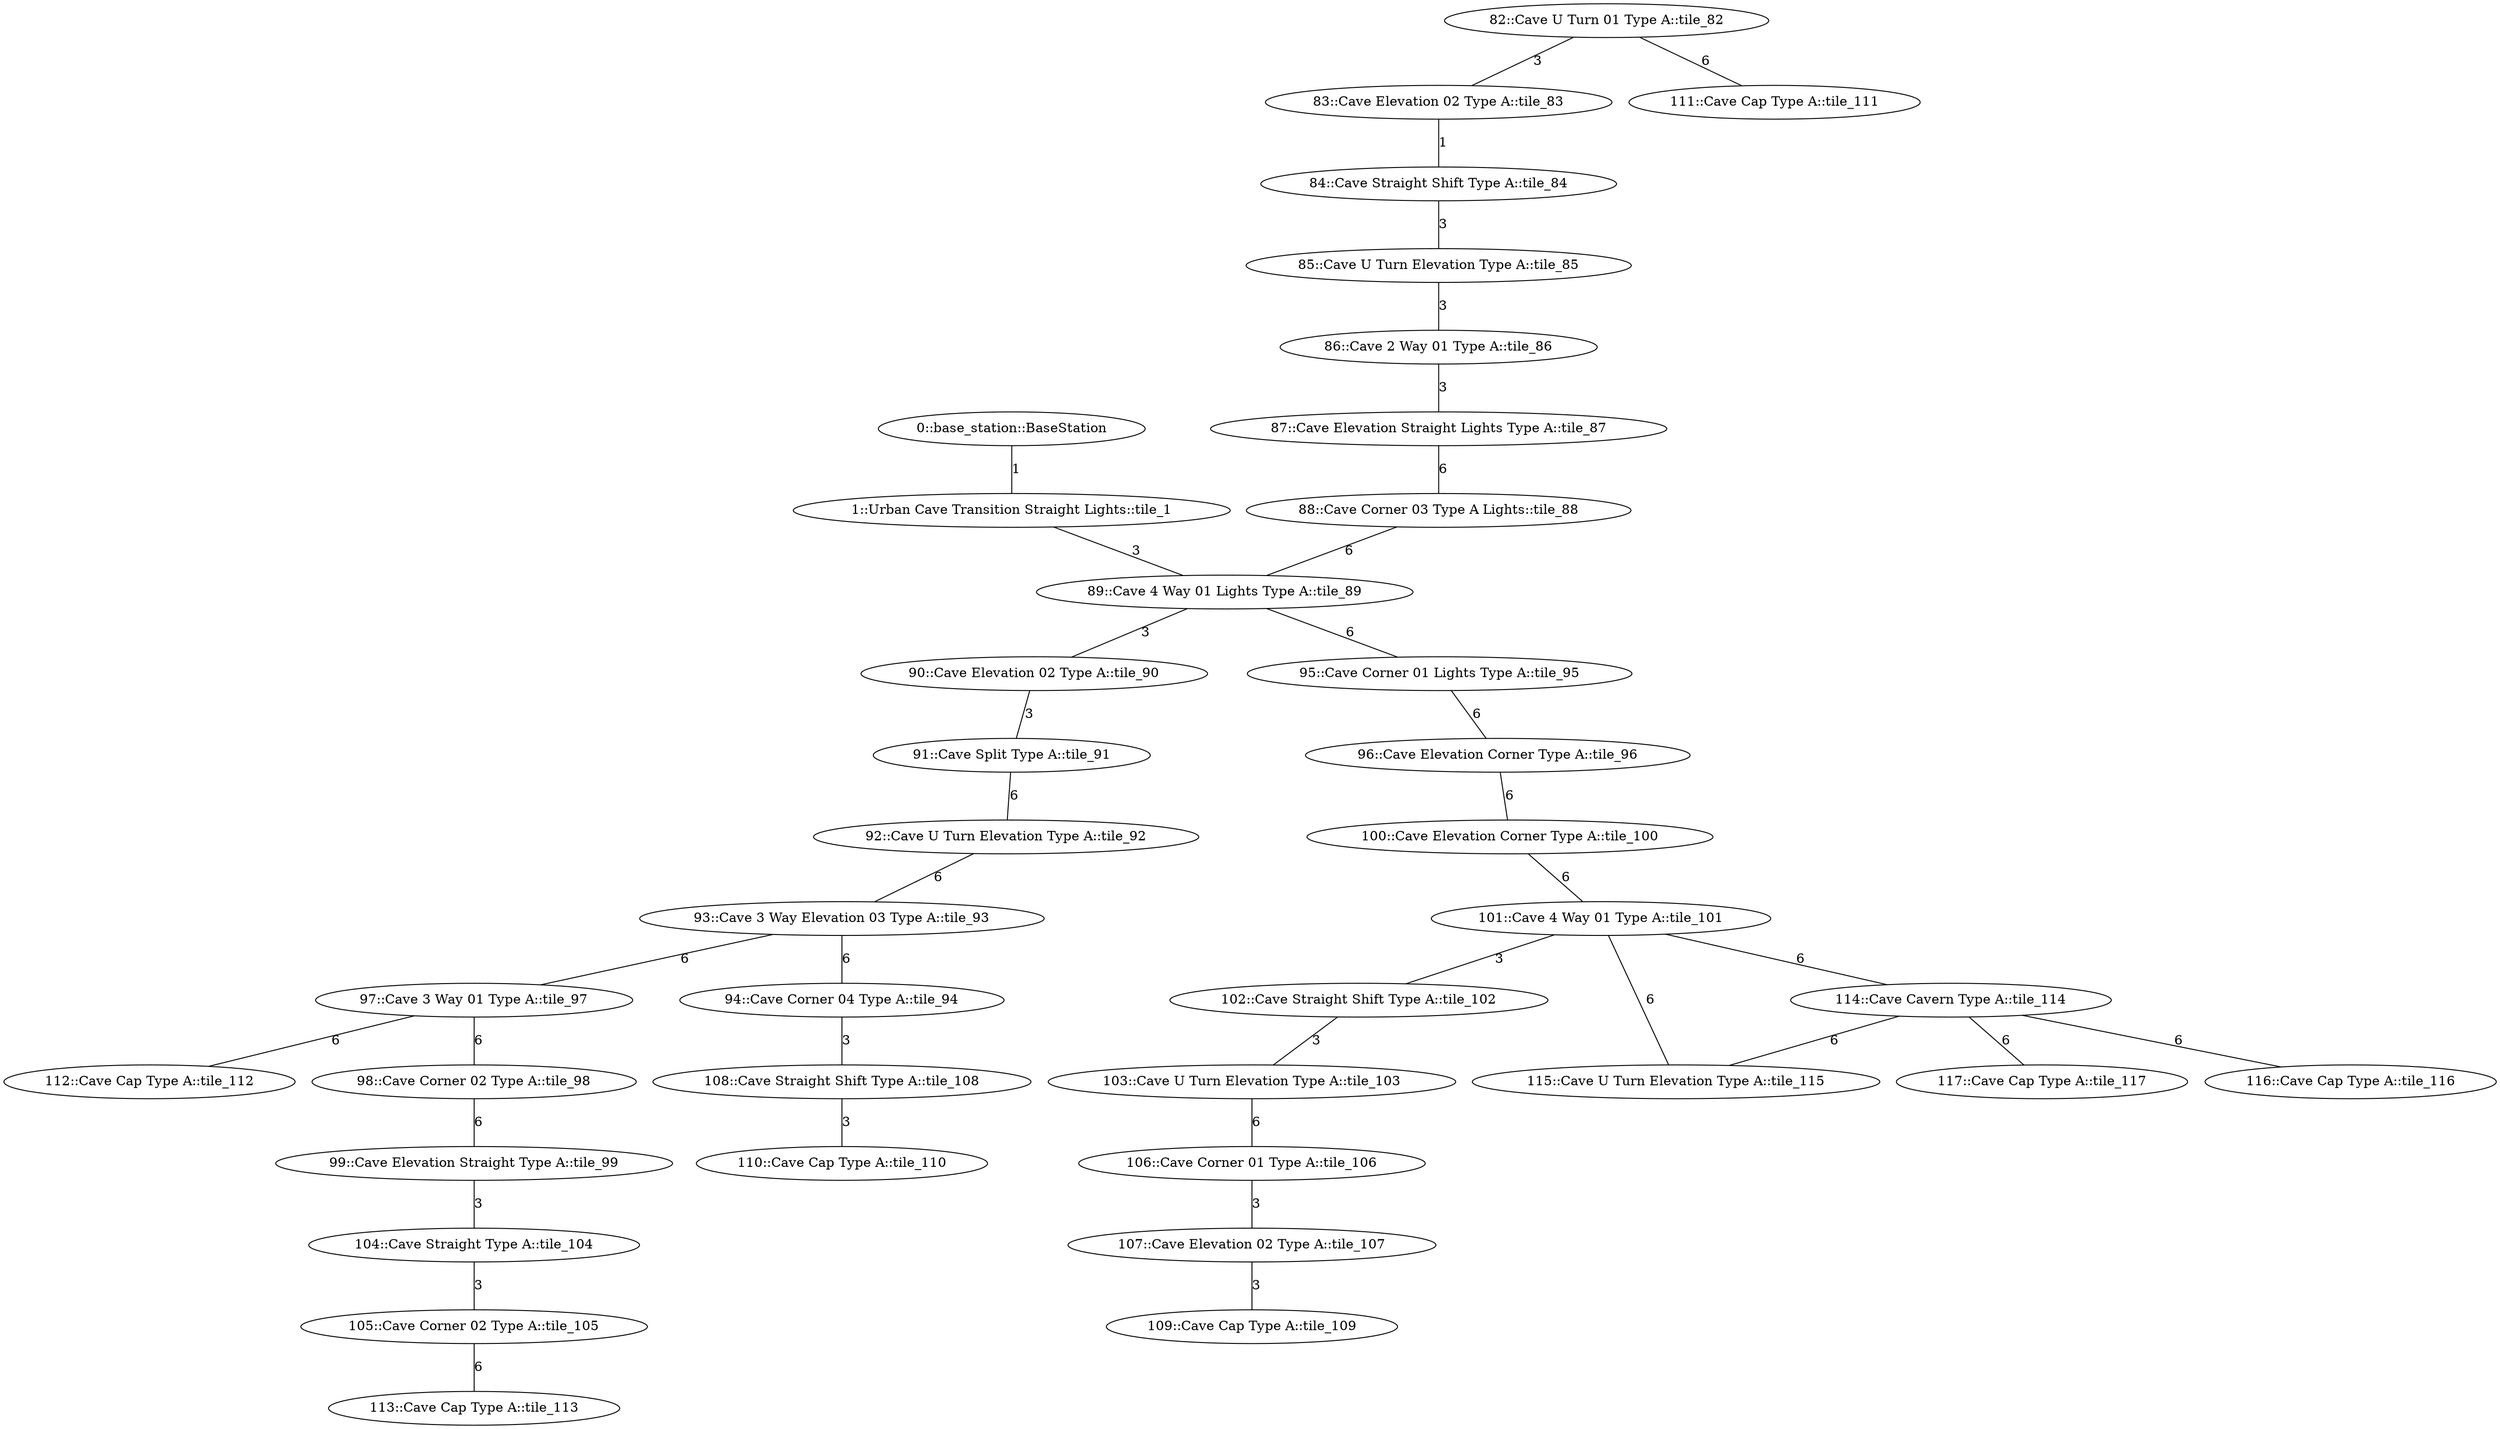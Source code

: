 /* Visibility graph generated by dot_generator */

graph {
  /* ==== Vertices ==== */

  /* Base station / Staging area */
  0   [label="0::base_station::BaseStation"];

  1   [label="1::Urban Cave Transition Straight Lights::tile_1"];
  82  [label="82::Cave U Turn 01 Type A::tile_82"];
  83  [label="83::Cave Elevation 02 Type A::tile_83"];
  84  [label="84::Cave Straight Shift Type A::tile_84"];
  85  [label="85::Cave U Turn Elevation Type A::tile_85"];
  86  [label="86::Cave 2 Way 01 Type A::tile_86"];
  87  [label="87::Cave Elevation Straight Lights Type A::tile_87"];
  88  [label="88::Cave Corner 03 Type A Lights::tile_88"];
  89  [label="89::Cave 4 Way 01 Lights Type A::tile_89"];
  90  [label="90::Cave Elevation 02 Type A::tile_90"];
  91  [label="91::Cave Split Type A::tile_91"];
  92  [label="92::Cave U Turn Elevation Type A::tile_92"];
  93  [label="93::Cave 3 Way Elevation 03 Type A::tile_93"];
  94  [label="94::Cave Corner 04 Type A::tile_94"];
  95  [label="95::Cave Corner 01 Lights Type A::tile_95"];
  96  [label="96::Cave Elevation Corner Type A::tile_96"];
  97  [label="97::Cave 3 Way 01 Type A::tile_97"];
  98  [label="98::Cave Corner 02 Type A::tile_98"];
  99  [label="99::Cave Elevation Straight Type A::tile_99"];
  100  [label="100::Cave Elevation Corner Type A::tile_100"];
  101  [label="101::Cave 4 Way 01 Type A::tile_101"];
  102  [label="102::Cave Straight Shift Type A::tile_102"];
  103  [label="103::Cave U Turn Elevation Type A::tile_103"];
  104  [label="104::Cave Straight Type A::tile_104"];
  105  [label="105::Cave Corner 02 Type A::tile_105"];
  106  [label="106::Cave Corner 01 Type A::tile_106"];
  107  [label="107::Cave Elevation 02 Type A::tile_107"];
  108  [label="108::Cave Straight Shift Type A::tile_108"];
  109  [label="109::Cave Cap Type A::tile_109"];
  110  [label="110::Cave Cap Type A::tile_110"];
  111  [label="111::Cave Cap Type A::tile_111"];
  112  [label="112::Cave Cap Type A::tile_112"];
  113  [label="113::Cave Cap Type A::tile_113"];
  114  [label="114::Cave Cavern Type A::tile_114"];
  115  [label="115::Cave U Turn Elevation Type A::tile_115"];
  116  [label="116::Cave Cap Type A::tile_116"];
  117  [label="117::Cave Cap Type A::tile_117"];

  /* ==== Edges ==== */

  0  -- 1   [label=1];
  1  -- 89  [label=3];
  82 -- 83  [label=3];
  82 -- 111  [label=6];
  83 -- 84  [label=1];
  84 -- 85  [label=3];
  85 -- 86  [label=3];
  86 -- 87  [label=3];
  87 -- 88  [label=6];
  88 -- 89  [label=6];
  89 -- 90  [label=3];
  89 -- 95  [label=6];
  90 -- 91  [label=3];
  91 -- 92  [label=6];
  92 -- 93  [label=6];
  93 -- 94  [label=6];
  93 -- 97  [label=6];
  94 -- 108  [label=3];
  95 -- 96  [label=6];
  96 -- 100  [label=6];
  97 -- 98  [label=6];
  97 -- 112  [label=6];
  98 -- 99  [label=6];
  99 -- 104  [label=3];
  100 -- 101  [label=6];
  101 -- 102  [label=3];
  101 -- 114  [label=6];
  101 -- 115  [label=6];
  102 -- 103  [label=3];
  103 -- 106  [label=6];
  104 -- 105  [label=3];
  105 -- 113  [label=6];
  106 -- 107  [label=3];
  107 -- 109  [label=3];
  108 -- 110  [label=3];
  114 -- 115  [label=6];
  114 -- 116  [label=6];
  114 -- 117  [label=6];
}
